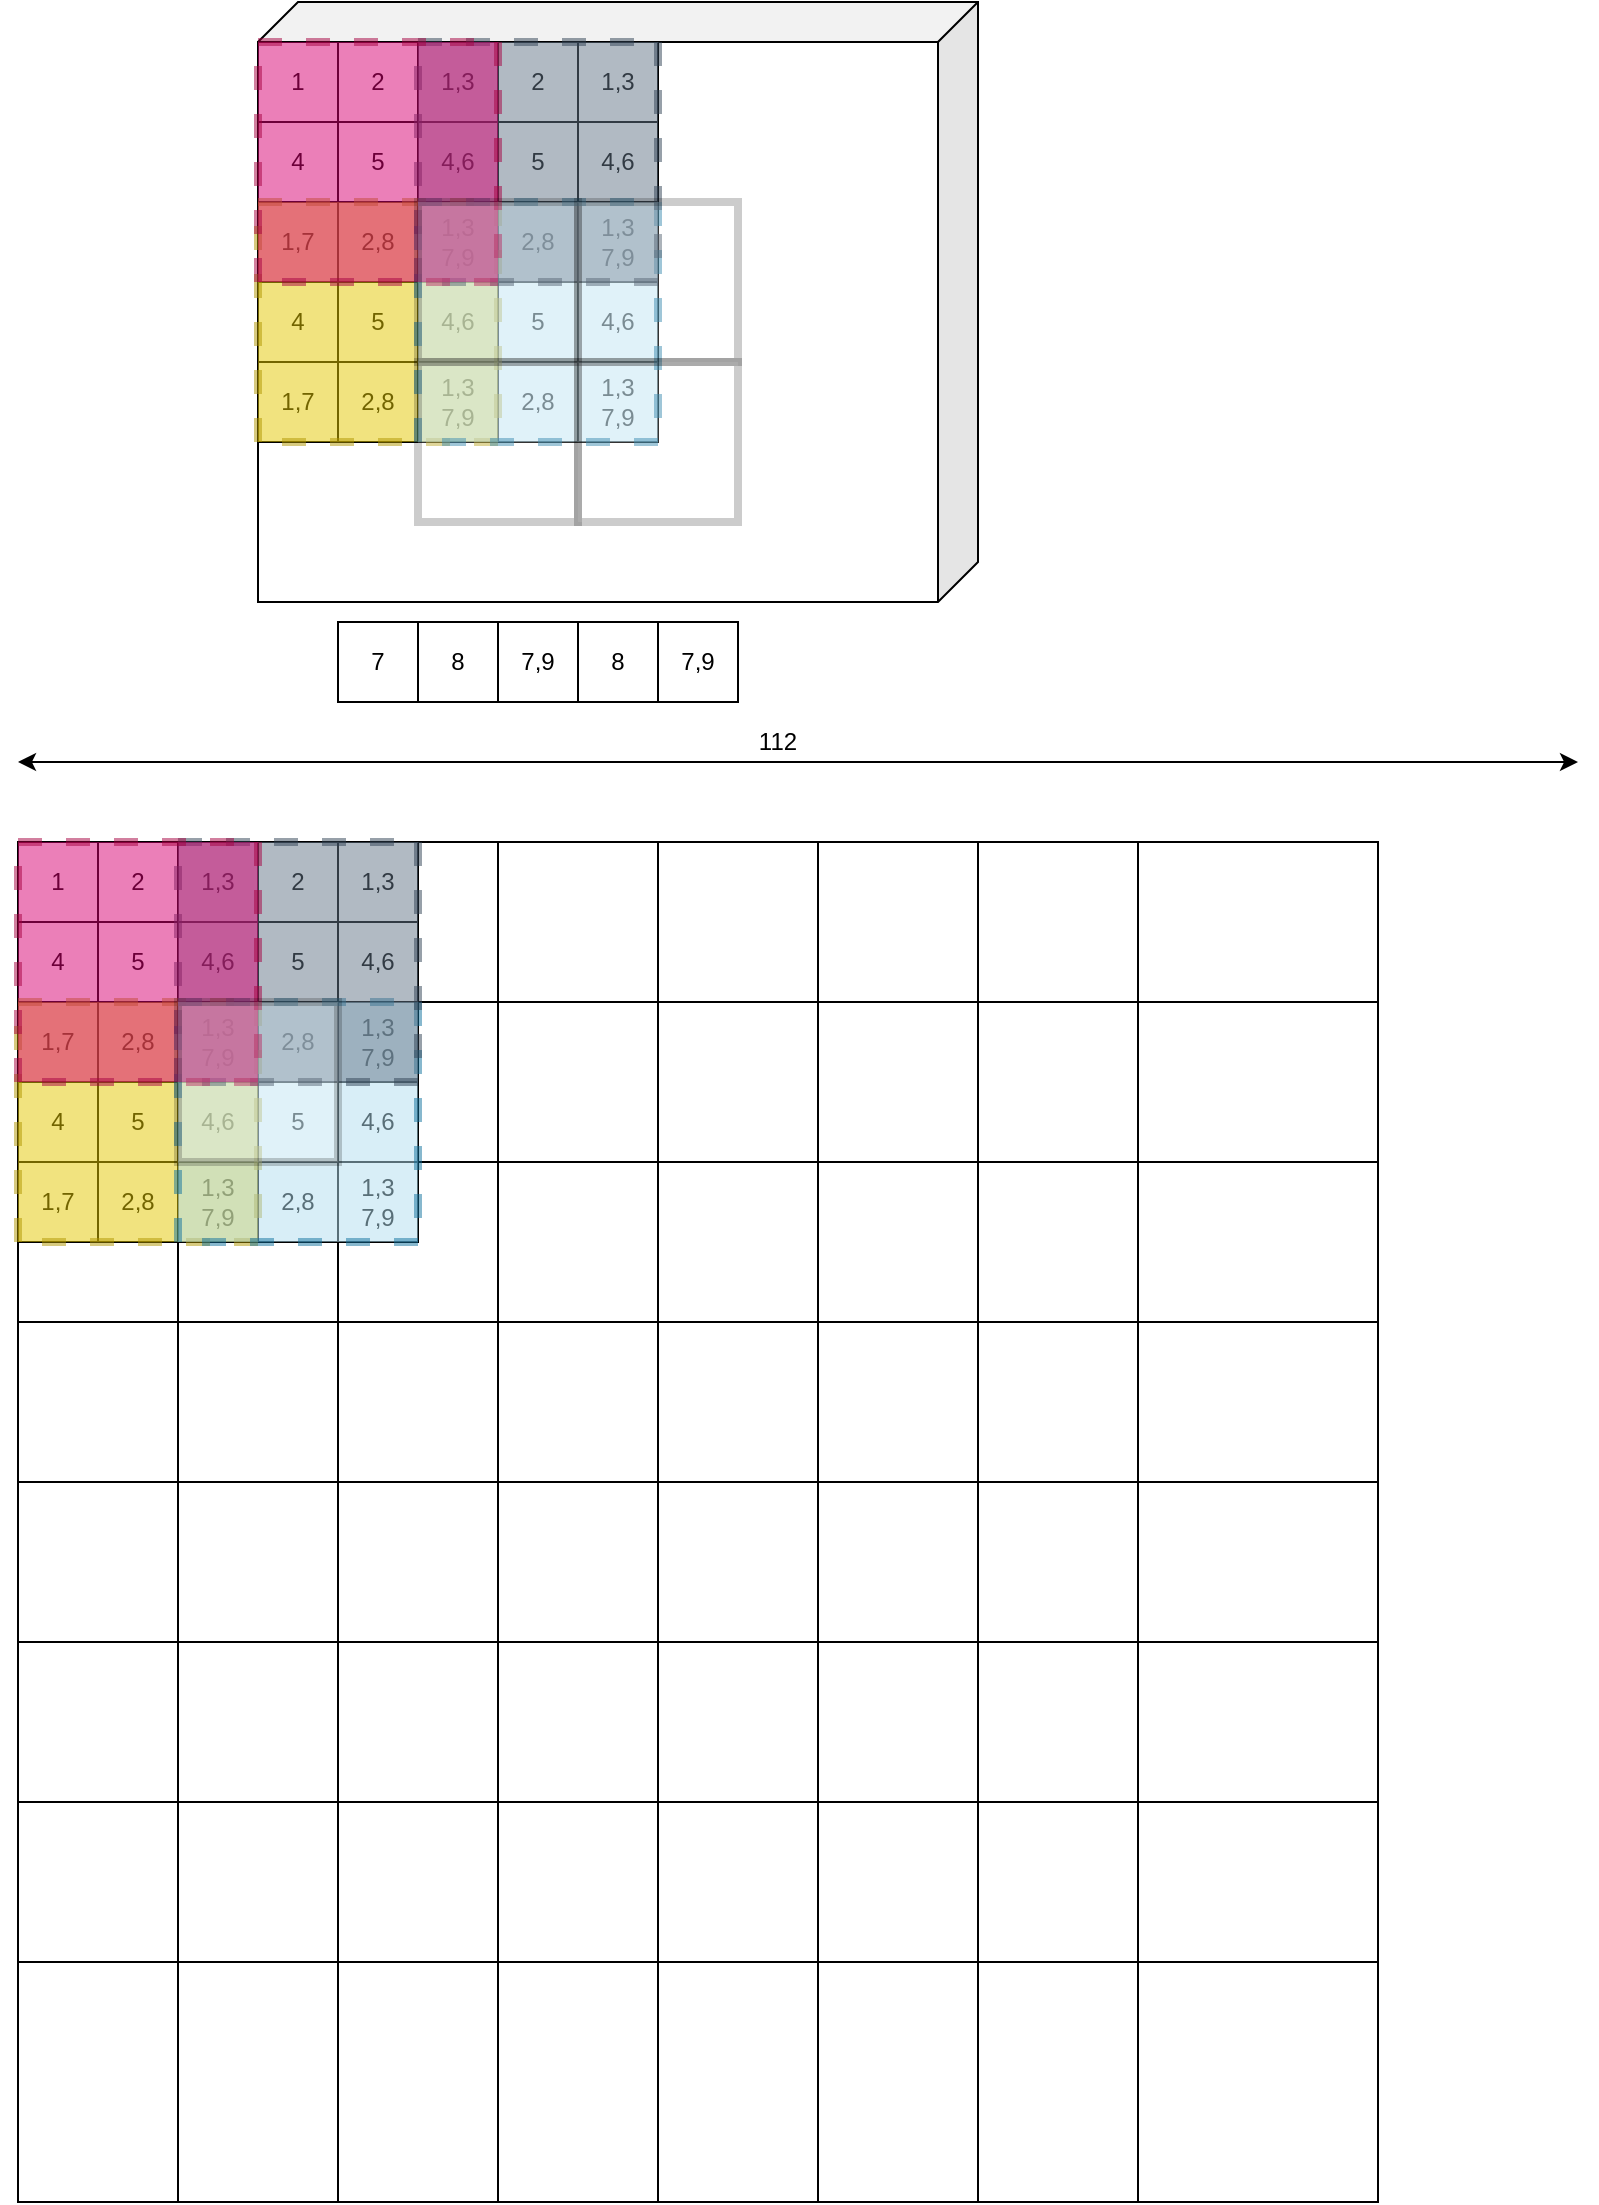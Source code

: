 <mxfile version="12.4.7" type="github">
  <diagram id="4Bg3nB_NJ9jzZYIkfYmB" name="Page-1">
    <mxGraphModel dx="1384" dy="780" grid="1" gridSize="10" guides="1" tooltips="1" connect="1" arrows="1" fold="1" page="1" pageScale="1" pageWidth="827" pageHeight="1169" math="0" shadow="0">
      <root>
        <mxCell id="0"/>
        <mxCell id="1" parent="0"/>
        <mxCell id="h2TnwL6wdunBg8L8NeZG-2" value="" style="shape=cube;whiteSpace=wrap;html=1;boundedLbl=1;backgroundOutline=1;darkOpacity=0.05;darkOpacity2=0.1;flipV=0;flipH=1;" parent="1" vertex="1">
          <mxGeometry x="160" y="100" width="360" height="300" as="geometry"/>
        </mxCell>
        <mxCell id="h2TnwL6wdunBg8L8NeZG-3" value="1" style="rounded=0;whiteSpace=wrap;html=1;" parent="1" vertex="1">
          <mxGeometry x="160" y="120" width="40" height="40" as="geometry"/>
        </mxCell>
        <mxCell id="h2TnwL6wdunBg8L8NeZG-5" value="1,3" style="rounded=0;whiteSpace=wrap;html=1;" parent="1" vertex="1">
          <mxGeometry x="240" y="120" width="40" height="40" as="geometry"/>
        </mxCell>
        <mxCell id="h2TnwL6wdunBg8L8NeZG-9" value="1,3" style="rounded=0;whiteSpace=wrap;html=1;" parent="1" vertex="1">
          <mxGeometry x="320" y="120" width="40" height="40" as="geometry"/>
        </mxCell>
        <mxCell id="h2TnwL6wdunBg8L8NeZG-10" value="1,7" style="rounded=0;whiteSpace=wrap;html=1;" parent="1" vertex="1">
          <mxGeometry x="160" y="200" width="40" height="40" as="geometry"/>
        </mxCell>
        <mxCell id="h2TnwL6wdunBg8L8NeZG-11" value="2,8" style="rounded=0;whiteSpace=wrap;html=1;" parent="1" vertex="1">
          <mxGeometry x="200" y="200" width="40" height="40" as="geometry"/>
        </mxCell>
        <mxCell id="h2TnwL6wdunBg8L8NeZG-12" value="1,3&lt;br&gt;7,9" style="rounded=0;whiteSpace=wrap;html=1;" parent="1" vertex="1">
          <mxGeometry x="240" y="200" width="40" height="40" as="geometry"/>
        </mxCell>
        <mxCell id="h2TnwL6wdunBg8L8NeZG-13" value="2,8" style="rounded=0;whiteSpace=wrap;html=1;" parent="1" vertex="1">
          <mxGeometry x="280" y="200" width="40" height="40" as="geometry"/>
        </mxCell>
        <mxCell id="h2TnwL6wdunBg8L8NeZG-14" value="1,3&lt;br&gt;7,9" style="rounded=0;whiteSpace=wrap;html=1;" parent="1" vertex="1">
          <mxGeometry x="320" y="200" width="40" height="40" as="geometry"/>
        </mxCell>
        <mxCell id="h2TnwL6wdunBg8L8NeZG-15" value="4" style="rounded=0;whiteSpace=wrap;html=1;" parent="1" vertex="1">
          <mxGeometry x="160" y="240" width="40" height="40" as="geometry"/>
        </mxCell>
        <mxCell id="h2TnwL6wdunBg8L8NeZG-16" value="5" style="rounded=0;whiteSpace=wrap;html=1;" parent="1" vertex="1">
          <mxGeometry x="200" y="240" width="40" height="40" as="geometry"/>
        </mxCell>
        <mxCell id="h2TnwL6wdunBg8L8NeZG-17" value="4,6" style="rounded=0;whiteSpace=wrap;html=1;" parent="1" vertex="1">
          <mxGeometry x="240" y="240" width="40" height="40" as="geometry"/>
        </mxCell>
        <mxCell id="h2TnwL6wdunBg8L8NeZG-18" value="5" style="rounded=0;whiteSpace=wrap;html=1;" parent="1" vertex="1">
          <mxGeometry x="280" y="240" width="40" height="40" as="geometry"/>
        </mxCell>
        <mxCell id="h2TnwL6wdunBg8L8NeZG-19" value="4,6" style="rounded=0;whiteSpace=wrap;html=1;" parent="1" vertex="1">
          <mxGeometry x="320" y="240" width="40" height="40" as="geometry"/>
        </mxCell>
        <mxCell id="h2TnwL6wdunBg8L8NeZG-20" value="1,7" style="rounded=0;whiteSpace=wrap;html=1;" parent="1" vertex="1">
          <mxGeometry x="160" y="280" width="40" height="40" as="geometry"/>
        </mxCell>
        <mxCell id="h2TnwL6wdunBg8L8NeZG-21" value="2,8" style="rounded=0;whiteSpace=wrap;html=1;" parent="1" vertex="1">
          <mxGeometry x="200" y="280" width="40" height="40" as="geometry"/>
        </mxCell>
        <mxCell id="h2TnwL6wdunBg8L8NeZG-22" value="1,3&lt;br&gt;7,9" style="rounded=0;whiteSpace=wrap;html=1;" parent="1" vertex="1">
          <mxGeometry x="240" y="280" width="40" height="40" as="geometry"/>
        </mxCell>
        <mxCell id="h2TnwL6wdunBg8L8NeZG-23" value="2,8" style="rounded=0;whiteSpace=wrap;html=1;" parent="1" vertex="1">
          <mxGeometry x="280" y="280" width="40" height="40" as="geometry"/>
        </mxCell>
        <mxCell id="h2TnwL6wdunBg8L8NeZG-24" value="1,3&lt;br&gt;7,9" style="rounded=0;whiteSpace=wrap;html=1;" parent="1" vertex="1">
          <mxGeometry x="320" y="280" width="40" height="40" as="geometry"/>
        </mxCell>
        <mxCell id="h2TnwL6wdunBg8L8NeZG-25" value="4" style="rounded=0;whiteSpace=wrap;html=1;" parent="1" vertex="1">
          <mxGeometry x="160" y="160" width="40" height="40" as="geometry"/>
        </mxCell>
        <mxCell id="h2TnwL6wdunBg8L8NeZG-26" value="5" style="rounded=0;whiteSpace=wrap;html=1;" parent="1" vertex="1">
          <mxGeometry x="200" y="160" width="40" height="40" as="geometry"/>
        </mxCell>
        <mxCell id="h2TnwL6wdunBg8L8NeZG-27" value="4,6" style="rounded=0;whiteSpace=wrap;html=1;" parent="1" vertex="1">
          <mxGeometry x="240" y="160" width="40" height="40" as="geometry"/>
        </mxCell>
        <mxCell id="h2TnwL6wdunBg8L8NeZG-28" value="5" style="rounded=0;whiteSpace=wrap;html=1;" parent="1" vertex="1">
          <mxGeometry x="280" y="160" width="40" height="40" as="geometry"/>
        </mxCell>
        <mxCell id="h2TnwL6wdunBg8L8NeZG-29" value="4,6" style="rounded=0;whiteSpace=wrap;html=1;" parent="1" vertex="1">
          <mxGeometry x="320" y="160" width="40" height="40" as="geometry"/>
        </mxCell>
        <mxCell id="h2TnwL6wdunBg8L8NeZG-30" value="2" style="rounded=0;whiteSpace=wrap;html=1;" parent="1" vertex="1">
          <mxGeometry x="200" y="120" width="40" height="40" as="geometry"/>
        </mxCell>
        <mxCell id="h2TnwL6wdunBg8L8NeZG-31" value="2" style="rounded=0;whiteSpace=wrap;html=1;" parent="1" vertex="1">
          <mxGeometry x="280" y="120" width="40" height="40" as="geometry"/>
        </mxCell>
        <mxCell id="h2TnwL6wdunBg8L8NeZG-32" value="" style="whiteSpace=wrap;html=1;aspect=fixed;fillColor=#e3c800;strokeColor=#B09500;opacity=50;fontColor=#ffffff;strokeWidth=4;dashed=1;" parent="1" vertex="1">
          <mxGeometry x="160" y="200" width="120" height="120" as="geometry"/>
        </mxCell>
        <mxCell id="h2TnwL6wdunBg8L8NeZG-33" value="" style="whiteSpace=wrap;html=1;aspect=fixed;fillColor=#b1ddf0;opacity=50;strokeColor=#10739e;strokeWidth=4;dashed=1;" parent="1" vertex="1">
          <mxGeometry x="240" y="200" width="120" height="120" as="geometry"/>
        </mxCell>
        <mxCell id="h2TnwL6wdunBg8L8NeZG-34" value="" style="whiteSpace=wrap;html=1;aspect=fixed;opacity=50;fillColor=#647687;strokeColor=#314354;fontColor=#ffffff;strokeWidth=4;dashed=1;" parent="1" vertex="1">
          <mxGeometry x="240" y="120" width="120" height="120" as="geometry"/>
        </mxCell>
        <mxCell id="h2TnwL6wdunBg8L8NeZG-35" value="" style="whiteSpace=wrap;html=1;aspect=fixed;fillColor=#d80073;strokeColor=#A50040;opacity=50;fontColor=#ffffff;strokeWidth=4;dashed=1;" parent="1" vertex="1">
          <mxGeometry x="160" y="120" width="120" height="120" as="geometry"/>
        </mxCell>
        <mxCell id="h2TnwL6wdunBg8L8NeZG-36" value="" style="whiteSpace=wrap;html=1;aspect=fixed;strokeWidth=4;opacity=20;" parent="1" vertex="1">
          <mxGeometry x="240" y="200" width="80" height="80" as="geometry"/>
        </mxCell>
        <mxCell id="h2TnwL6wdunBg8L8NeZG-37" value="" style="whiteSpace=wrap;html=1;aspect=fixed;strokeWidth=4;opacity=20;" parent="1" vertex="1">
          <mxGeometry x="320" y="200" width="80" height="80" as="geometry"/>
        </mxCell>
        <mxCell id="h2TnwL6wdunBg8L8NeZG-38" value="" style="whiteSpace=wrap;html=1;aspect=fixed;strokeWidth=4;opacity=20;" parent="1" vertex="1">
          <mxGeometry x="240" y="280" width="80" height="80" as="geometry"/>
        </mxCell>
        <mxCell id="h2TnwL6wdunBg8L8NeZG-39" value="" style="whiteSpace=wrap;html=1;aspect=fixed;strokeWidth=4;opacity=20;" parent="1" vertex="1">
          <mxGeometry x="320" y="280" width="80" height="80" as="geometry"/>
        </mxCell>
        <mxCell id="aqXZllruIKehOKlHBljq-1" value="7" style="whiteSpace=wrap;html=1;aspect=fixed;" vertex="1" parent="1">
          <mxGeometry x="200" y="410" width="40" height="40" as="geometry"/>
        </mxCell>
        <mxCell id="aqXZllruIKehOKlHBljq-3" value="8" style="whiteSpace=wrap;html=1;aspect=fixed;" vertex="1" parent="1">
          <mxGeometry x="240" y="410" width="40" height="40" as="geometry"/>
        </mxCell>
        <mxCell id="aqXZllruIKehOKlHBljq-4" value="7,9" style="whiteSpace=wrap;html=1;aspect=fixed;" vertex="1" parent="1">
          <mxGeometry x="280" y="410" width="40" height="40" as="geometry"/>
        </mxCell>
        <mxCell id="aqXZllruIKehOKlHBljq-5" value="8" style="whiteSpace=wrap;html=1;aspect=fixed;" vertex="1" parent="1">
          <mxGeometry x="320" y="410" width="40" height="40" as="geometry"/>
        </mxCell>
        <mxCell id="aqXZllruIKehOKlHBljq-6" value="7,9" style="whiteSpace=wrap;html=1;aspect=fixed;" vertex="1" parent="1">
          <mxGeometry x="360" y="410" width="40" height="40" as="geometry"/>
        </mxCell>
        <mxCell id="aqXZllruIKehOKlHBljq-8" value="" style="whiteSpace=wrap;html=1;aspect=fixed;" vertex="1" parent="1">
          <mxGeometry x="40" y="520" width="120" height="120" as="geometry"/>
        </mxCell>
        <mxCell id="aqXZllruIKehOKlHBljq-9" value="" style="whiteSpace=wrap;html=1;aspect=fixed;" vertex="1" parent="1">
          <mxGeometry x="120" y="520" width="120" height="120" as="geometry"/>
        </mxCell>
        <mxCell id="aqXZllruIKehOKlHBljq-10" value="" style="whiteSpace=wrap;html=1;aspect=fixed;" vertex="1" parent="1">
          <mxGeometry x="200" y="520" width="120" height="120" as="geometry"/>
        </mxCell>
        <mxCell id="aqXZllruIKehOKlHBljq-11" value="" style="whiteSpace=wrap;html=1;aspect=fixed;" vertex="1" parent="1">
          <mxGeometry x="280" y="520" width="120" height="120" as="geometry"/>
        </mxCell>
        <mxCell id="aqXZllruIKehOKlHBljq-12" value="" style="whiteSpace=wrap;html=1;aspect=fixed;" vertex="1" parent="1">
          <mxGeometry x="360" y="520" width="120" height="120" as="geometry"/>
        </mxCell>
        <mxCell id="aqXZllruIKehOKlHBljq-13" value="" style="whiteSpace=wrap;html=1;aspect=fixed;" vertex="1" parent="1">
          <mxGeometry x="440" y="520" width="120" height="120" as="geometry"/>
        </mxCell>
        <mxCell id="aqXZllruIKehOKlHBljq-14" value="" style="whiteSpace=wrap;html=1;aspect=fixed;" vertex="1" parent="1">
          <mxGeometry x="520" y="520" width="120" height="120" as="geometry"/>
        </mxCell>
        <mxCell id="aqXZllruIKehOKlHBljq-15" value="" style="whiteSpace=wrap;html=1;aspect=fixed;" vertex="1" parent="1">
          <mxGeometry x="600" y="520" width="120" height="120" as="geometry"/>
        </mxCell>
        <mxCell id="aqXZllruIKehOKlHBljq-16" value="" style="whiteSpace=wrap;html=1;aspect=fixed;" vertex="1" parent="1">
          <mxGeometry x="40" y="600" width="120" height="120" as="geometry"/>
        </mxCell>
        <mxCell id="aqXZllruIKehOKlHBljq-17" value="" style="whiteSpace=wrap;html=1;aspect=fixed;" vertex="1" parent="1">
          <mxGeometry x="120" y="600" width="120" height="120" as="geometry"/>
        </mxCell>
        <mxCell id="aqXZllruIKehOKlHBljq-18" value="" style="whiteSpace=wrap;html=1;aspect=fixed;" vertex="1" parent="1">
          <mxGeometry x="200" y="600" width="120" height="120" as="geometry"/>
        </mxCell>
        <mxCell id="aqXZllruIKehOKlHBljq-19" value="" style="whiteSpace=wrap;html=1;aspect=fixed;" vertex="1" parent="1">
          <mxGeometry x="280" y="600" width="120" height="120" as="geometry"/>
        </mxCell>
        <mxCell id="aqXZllruIKehOKlHBljq-20" value="" style="whiteSpace=wrap;html=1;aspect=fixed;" vertex="1" parent="1">
          <mxGeometry x="360" y="600" width="120" height="120" as="geometry"/>
        </mxCell>
        <mxCell id="aqXZllruIKehOKlHBljq-21" value="" style="whiteSpace=wrap;html=1;aspect=fixed;" vertex="1" parent="1">
          <mxGeometry x="440" y="600" width="120" height="120" as="geometry"/>
        </mxCell>
        <mxCell id="aqXZllruIKehOKlHBljq-22" value="" style="whiteSpace=wrap;html=1;aspect=fixed;" vertex="1" parent="1">
          <mxGeometry x="520" y="600" width="120" height="120" as="geometry"/>
        </mxCell>
        <mxCell id="aqXZllruIKehOKlHBljq-23" value="" style="whiteSpace=wrap;html=1;aspect=fixed;" vertex="1" parent="1">
          <mxGeometry x="600" y="600" width="120" height="120" as="geometry"/>
        </mxCell>
        <mxCell id="aqXZllruIKehOKlHBljq-24" value="" style="whiteSpace=wrap;html=1;aspect=fixed;" vertex="1" parent="1">
          <mxGeometry x="40" y="680" width="120" height="120" as="geometry"/>
        </mxCell>
        <mxCell id="aqXZllruIKehOKlHBljq-25" value="" style="whiteSpace=wrap;html=1;aspect=fixed;" vertex="1" parent="1">
          <mxGeometry x="120" y="680" width="120" height="120" as="geometry"/>
        </mxCell>
        <mxCell id="aqXZllruIKehOKlHBljq-26" value="" style="whiteSpace=wrap;html=1;aspect=fixed;" vertex="1" parent="1">
          <mxGeometry x="200" y="680" width="120" height="120" as="geometry"/>
        </mxCell>
        <mxCell id="aqXZllruIKehOKlHBljq-27" value="" style="whiteSpace=wrap;html=1;aspect=fixed;" vertex="1" parent="1">
          <mxGeometry x="280" y="680" width="120" height="120" as="geometry"/>
        </mxCell>
        <mxCell id="aqXZllruIKehOKlHBljq-28" value="" style="whiteSpace=wrap;html=1;aspect=fixed;" vertex="1" parent="1">
          <mxGeometry x="360" y="680" width="120" height="120" as="geometry"/>
        </mxCell>
        <mxCell id="aqXZllruIKehOKlHBljq-29" value="" style="whiteSpace=wrap;html=1;aspect=fixed;" vertex="1" parent="1">
          <mxGeometry x="440" y="680" width="120" height="120" as="geometry"/>
        </mxCell>
        <mxCell id="aqXZllruIKehOKlHBljq-30" value="" style="whiteSpace=wrap;html=1;aspect=fixed;" vertex="1" parent="1">
          <mxGeometry x="520" y="680" width="120" height="120" as="geometry"/>
        </mxCell>
        <mxCell id="aqXZllruIKehOKlHBljq-31" value="" style="whiteSpace=wrap;html=1;aspect=fixed;" vertex="1" parent="1">
          <mxGeometry x="600" y="680" width="120" height="120" as="geometry"/>
        </mxCell>
        <mxCell id="aqXZllruIKehOKlHBljq-32" value="" style="whiteSpace=wrap;html=1;aspect=fixed;" vertex="1" parent="1">
          <mxGeometry x="40" y="760" width="120" height="120" as="geometry"/>
        </mxCell>
        <mxCell id="aqXZllruIKehOKlHBljq-33" value="" style="whiteSpace=wrap;html=1;aspect=fixed;" vertex="1" parent="1">
          <mxGeometry x="120" y="760" width="120" height="120" as="geometry"/>
        </mxCell>
        <mxCell id="aqXZllruIKehOKlHBljq-34" value="" style="whiteSpace=wrap;html=1;aspect=fixed;" vertex="1" parent="1">
          <mxGeometry x="200" y="760" width="120" height="120" as="geometry"/>
        </mxCell>
        <mxCell id="aqXZllruIKehOKlHBljq-35" value="" style="whiteSpace=wrap;html=1;aspect=fixed;" vertex="1" parent="1">
          <mxGeometry x="280" y="760" width="120" height="120" as="geometry"/>
        </mxCell>
        <mxCell id="aqXZllruIKehOKlHBljq-36" value="" style="whiteSpace=wrap;html=1;aspect=fixed;" vertex="1" parent="1">
          <mxGeometry x="360" y="760" width="120" height="120" as="geometry"/>
        </mxCell>
        <mxCell id="aqXZllruIKehOKlHBljq-37" value="" style="whiteSpace=wrap;html=1;aspect=fixed;" vertex="1" parent="1">
          <mxGeometry x="440" y="760" width="120" height="120" as="geometry"/>
        </mxCell>
        <mxCell id="aqXZllruIKehOKlHBljq-38" value="" style="whiteSpace=wrap;html=1;aspect=fixed;" vertex="1" parent="1">
          <mxGeometry x="520" y="760" width="120" height="120" as="geometry"/>
        </mxCell>
        <mxCell id="aqXZllruIKehOKlHBljq-39" value="" style="whiteSpace=wrap;html=1;aspect=fixed;" vertex="1" parent="1">
          <mxGeometry x="600" y="760" width="120" height="120" as="geometry"/>
        </mxCell>
        <mxCell id="aqXZllruIKehOKlHBljq-40" value="" style="whiteSpace=wrap;html=1;aspect=fixed;" vertex="1" parent="1">
          <mxGeometry x="40" y="840" width="120" height="120" as="geometry"/>
        </mxCell>
        <mxCell id="aqXZllruIKehOKlHBljq-41" value="" style="whiteSpace=wrap;html=1;aspect=fixed;" vertex="1" parent="1">
          <mxGeometry x="120" y="840" width="120" height="120" as="geometry"/>
        </mxCell>
        <mxCell id="aqXZllruIKehOKlHBljq-42" value="" style="whiteSpace=wrap;html=1;aspect=fixed;" vertex="1" parent="1">
          <mxGeometry x="200" y="840" width="120" height="120" as="geometry"/>
        </mxCell>
        <mxCell id="aqXZllruIKehOKlHBljq-43" value="" style="whiteSpace=wrap;html=1;aspect=fixed;" vertex="1" parent="1">
          <mxGeometry x="280" y="840" width="120" height="120" as="geometry"/>
        </mxCell>
        <mxCell id="aqXZllruIKehOKlHBljq-44" value="" style="whiteSpace=wrap;html=1;aspect=fixed;" vertex="1" parent="1">
          <mxGeometry x="360" y="840" width="120" height="120" as="geometry"/>
        </mxCell>
        <mxCell id="aqXZllruIKehOKlHBljq-45" value="" style="whiteSpace=wrap;html=1;aspect=fixed;" vertex="1" parent="1">
          <mxGeometry x="440" y="840" width="120" height="120" as="geometry"/>
        </mxCell>
        <mxCell id="aqXZllruIKehOKlHBljq-46" value="" style="whiteSpace=wrap;html=1;aspect=fixed;" vertex="1" parent="1">
          <mxGeometry x="520" y="840" width="120" height="120" as="geometry"/>
        </mxCell>
        <mxCell id="aqXZllruIKehOKlHBljq-47" value="" style="whiteSpace=wrap;html=1;aspect=fixed;" vertex="1" parent="1">
          <mxGeometry x="600" y="840" width="120" height="120" as="geometry"/>
        </mxCell>
        <mxCell id="aqXZllruIKehOKlHBljq-48" value="" style="whiteSpace=wrap;html=1;aspect=fixed;" vertex="1" parent="1">
          <mxGeometry x="40" y="920" width="120" height="120" as="geometry"/>
        </mxCell>
        <mxCell id="aqXZllruIKehOKlHBljq-49" value="" style="whiteSpace=wrap;html=1;aspect=fixed;" vertex="1" parent="1">
          <mxGeometry x="120" y="920" width="120" height="120" as="geometry"/>
        </mxCell>
        <mxCell id="aqXZllruIKehOKlHBljq-50" value="" style="whiteSpace=wrap;html=1;aspect=fixed;" vertex="1" parent="1">
          <mxGeometry x="200" y="920" width="120" height="120" as="geometry"/>
        </mxCell>
        <mxCell id="aqXZllruIKehOKlHBljq-51" value="" style="whiteSpace=wrap;html=1;aspect=fixed;" vertex="1" parent="1">
          <mxGeometry x="280" y="920" width="120" height="120" as="geometry"/>
        </mxCell>
        <mxCell id="aqXZllruIKehOKlHBljq-52" value="" style="whiteSpace=wrap;html=1;aspect=fixed;" vertex="1" parent="1">
          <mxGeometry x="360" y="920" width="120" height="120" as="geometry"/>
        </mxCell>
        <mxCell id="aqXZllruIKehOKlHBljq-53" value="" style="whiteSpace=wrap;html=1;aspect=fixed;" vertex="1" parent="1">
          <mxGeometry x="440" y="920" width="120" height="120" as="geometry"/>
        </mxCell>
        <mxCell id="aqXZllruIKehOKlHBljq-54" value="" style="whiteSpace=wrap;html=1;aspect=fixed;" vertex="1" parent="1">
          <mxGeometry x="520" y="920" width="120" height="120" as="geometry"/>
        </mxCell>
        <mxCell id="aqXZllruIKehOKlHBljq-55" value="" style="whiteSpace=wrap;html=1;aspect=fixed;" vertex="1" parent="1">
          <mxGeometry x="600" y="920" width="120" height="120" as="geometry"/>
        </mxCell>
        <mxCell id="aqXZllruIKehOKlHBljq-56" value="" style="whiteSpace=wrap;html=1;aspect=fixed;" vertex="1" parent="1">
          <mxGeometry x="40" y="1000" width="120" height="120" as="geometry"/>
        </mxCell>
        <mxCell id="aqXZllruIKehOKlHBljq-57" value="" style="whiteSpace=wrap;html=1;aspect=fixed;" vertex="1" parent="1">
          <mxGeometry x="120" y="1000" width="120" height="120" as="geometry"/>
        </mxCell>
        <mxCell id="aqXZllruIKehOKlHBljq-58" value="" style="whiteSpace=wrap;html=1;aspect=fixed;" vertex="1" parent="1">
          <mxGeometry x="200" y="1000" width="120" height="120" as="geometry"/>
        </mxCell>
        <mxCell id="aqXZllruIKehOKlHBljq-59" value="" style="whiteSpace=wrap;html=1;aspect=fixed;" vertex="1" parent="1">
          <mxGeometry x="280" y="1000" width="120" height="120" as="geometry"/>
        </mxCell>
        <mxCell id="aqXZllruIKehOKlHBljq-60" value="" style="whiteSpace=wrap;html=1;aspect=fixed;" vertex="1" parent="1">
          <mxGeometry x="360" y="1000" width="120" height="120" as="geometry"/>
        </mxCell>
        <mxCell id="aqXZllruIKehOKlHBljq-61" value="" style="whiteSpace=wrap;html=1;aspect=fixed;" vertex="1" parent="1">
          <mxGeometry x="440" y="1000" width="120" height="120" as="geometry"/>
        </mxCell>
        <mxCell id="aqXZllruIKehOKlHBljq-62" value="" style="whiteSpace=wrap;html=1;aspect=fixed;" vertex="1" parent="1">
          <mxGeometry x="520" y="1000" width="120" height="120" as="geometry"/>
        </mxCell>
        <mxCell id="aqXZllruIKehOKlHBljq-63" value="" style="whiteSpace=wrap;html=1;aspect=fixed;" vertex="1" parent="1">
          <mxGeometry x="600" y="1000" width="120" height="120" as="geometry"/>
        </mxCell>
        <mxCell id="aqXZllruIKehOKlHBljq-64" value="" style="whiteSpace=wrap;html=1;aspect=fixed;" vertex="1" parent="1">
          <mxGeometry x="40" y="1080" width="120" height="120" as="geometry"/>
        </mxCell>
        <mxCell id="aqXZllruIKehOKlHBljq-65" value="" style="whiteSpace=wrap;html=1;aspect=fixed;" vertex="1" parent="1">
          <mxGeometry x="120" y="1080" width="120" height="120" as="geometry"/>
        </mxCell>
        <mxCell id="aqXZllruIKehOKlHBljq-66" value="" style="whiteSpace=wrap;html=1;aspect=fixed;" vertex="1" parent="1">
          <mxGeometry x="200" y="1080" width="120" height="120" as="geometry"/>
        </mxCell>
        <mxCell id="aqXZllruIKehOKlHBljq-67" value="" style="whiteSpace=wrap;html=1;aspect=fixed;" vertex="1" parent="1">
          <mxGeometry x="280" y="1080" width="120" height="120" as="geometry"/>
        </mxCell>
        <mxCell id="aqXZllruIKehOKlHBljq-68" value="" style="whiteSpace=wrap;html=1;aspect=fixed;" vertex="1" parent="1">
          <mxGeometry x="360" y="1080" width="120" height="120" as="geometry"/>
        </mxCell>
        <mxCell id="aqXZllruIKehOKlHBljq-69" value="" style="whiteSpace=wrap;html=1;aspect=fixed;" vertex="1" parent="1">
          <mxGeometry x="440" y="1080" width="120" height="120" as="geometry"/>
        </mxCell>
        <mxCell id="aqXZllruIKehOKlHBljq-70" value="" style="whiteSpace=wrap;html=1;aspect=fixed;" vertex="1" parent="1">
          <mxGeometry x="520" y="1080" width="120" height="120" as="geometry"/>
        </mxCell>
        <mxCell id="aqXZllruIKehOKlHBljq-71" value="" style="whiteSpace=wrap;html=1;aspect=fixed;" vertex="1" parent="1">
          <mxGeometry x="600" y="1080" width="120" height="120" as="geometry"/>
        </mxCell>
        <mxCell id="aqXZllruIKehOKlHBljq-72" value="1" style="rounded=0;whiteSpace=wrap;html=1;" vertex="1" parent="1">
          <mxGeometry x="40" y="520" width="40" height="40" as="geometry"/>
        </mxCell>
        <mxCell id="aqXZllruIKehOKlHBljq-73" value="1,3" style="rounded=0;whiteSpace=wrap;html=1;" vertex="1" parent="1">
          <mxGeometry x="120" y="520" width="40" height="40" as="geometry"/>
        </mxCell>
        <mxCell id="aqXZllruIKehOKlHBljq-74" value="1,3" style="rounded=0;whiteSpace=wrap;html=1;" vertex="1" parent="1">
          <mxGeometry x="200" y="520" width="40" height="40" as="geometry"/>
        </mxCell>
        <mxCell id="aqXZllruIKehOKlHBljq-75" value="1,7" style="rounded=0;whiteSpace=wrap;html=1;" vertex="1" parent="1">
          <mxGeometry x="40" y="600" width="40" height="40" as="geometry"/>
        </mxCell>
        <mxCell id="aqXZllruIKehOKlHBljq-76" value="2,8" style="rounded=0;whiteSpace=wrap;html=1;" vertex="1" parent="1">
          <mxGeometry x="80" y="600" width="40" height="40" as="geometry"/>
        </mxCell>
        <mxCell id="aqXZllruIKehOKlHBljq-77" value="1,3&lt;br&gt;7,9" style="rounded=0;whiteSpace=wrap;html=1;" vertex="1" parent="1">
          <mxGeometry x="120" y="600" width="40" height="40" as="geometry"/>
        </mxCell>
        <mxCell id="aqXZllruIKehOKlHBljq-78" value="2,8" style="rounded=0;whiteSpace=wrap;html=1;" vertex="1" parent="1">
          <mxGeometry x="160" y="600" width="40" height="40" as="geometry"/>
        </mxCell>
        <mxCell id="aqXZllruIKehOKlHBljq-79" value="1,3&lt;br&gt;7,9" style="rounded=0;whiteSpace=wrap;html=1;" vertex="1" parent="1">
          <mxGeometry x="200" y="600" width="40" height="40" as="geometry"/>
        </mxCell>
        <mxCell id="aqXZllruIKehOKlHBljq-80" value="4" style="rounded=0;whiteSpace=wrap;html=1;" vertex="1" parent="1">
          <mxGeometry x="40" y="640" width="40" height="40" as="geometry"/>
        </mxCell>
        <mxCell id="aqXZllruIKehOKlHBljq-81" value="5" style="rounded=0;whiteSpace=wrap;html=1;" vertex="1" parent="1">
          <mxGeometry x="80" y="640" width="40" height="40" as="geometry"/>
        </mxCell>
        <mxCell id="aqXZllruIKehOKlHBljq-82" value="4,6" style="rounded=0;whiteSpace=wrap;html=1;" vertex="1" parent="1">
          <mxGeometry x="120" y="640" width="40" height="40" as="geometry"/>
        </mxCell>
        <mxCell id="aqXZllruIKehOKlHBljq-83" value="5" style="rounded=0;whiteSpace=wrap;html=1;" vertex="1" parent="1">
          <mxGeometry x="160" y="640" width="40" height="40" as="geometry"/>
        </mxCell>
        <mxCell id="aqXZllruIKehOKlHBljq-84" value="4,6" style="rounded=0;whiteSpace=wrap;html=1;" vertex="1" parent="1">
          <mxGeometry x="200" y="640" width="40" height="40" as="geometry"/>
        </mxCell>
        <mxCell id="aqXZllruIKehOKlHBljq-85" value="1,7" style="rounded=0;whiteSpace=wrap;html=1;" vertex="1" parent="1">
          <mxGeometry x="40" y="680" width="40" height="40" as="geometry"/>
        </mxCell>
        <mxCell id="aqXZllruIKehOKlHBljq-86" value="2,8" style="rounded=0;whiteSpace=wrap;html=1;" vertex="1" parent="1">
          <mxGeometry x="80" y="680" width="40" height="40" as="geometry"/>
        </mxCell>
        <mxCell id="aqXZllruIKehOKlHBljq-87" value="1,3&lt;br&gt;7,9" style="rounded=0;whiteSpace=wrap;html=1;" vertex="1" parent="1">
          <mxGeometry x="120" y="680" width="40" height="40" as="geometry"/>
        </mxCell>
        <mxCell id="aqXZllruIKehOKlHBljq-88" value="2,8" style="rounded=0;whiteSpace=wrap;html=1;" vertex="1" parent="1">
          <mxGeometry x="160" y="680" width="40" height="40" as="geometry"/>
        </mxCell>
        <mxCell id="aqXZllruIKehOKlHBljq-89" value="1,3&lt;br&gt;7,9" style="rounded=0;whiteSpace=wrap;html=1;" vertex="1" parent="1">
          <mxGeometry x="200" y="680" width="40" height="40" as="geometry"/>
        </mxCell>
        <mxCell id="aqXZllruIKehOKlHBljq-90" value="4" style="rounded=0;whiteSpace=wrap;html=1;" vertex="1" parent="1">
          <mxGeometry x="40" y="560" width="40" height="40" as="geometry"/>
        </mxCell>
        <mxCell id="aqXZllruIKehOKlHBljq-91" value="5" style="rounded=0;whiteSpace=wrap;html=1;" vertex="1" parent="1">
          <mxGeometry x="80" y="560" width="40" height="40" as="geometry"/>
        </mxCell>
        <mxCell id="aqXZllruIKehOKlHBljq-92" value="4,6" style="rounded=0;whiteSpace=wrap;html=1;" vertex="1" parent="1">
          <mxGeometry x="120" y="560" width="40" height="40" as="geometry"/>
        </mxCell>
        <mxCell id="aqXZllruIKehOKlHBljq-93" value="5" style="rounded=0;whiteSpace=wrap;html=1;" vertex="1" parent="1">
          <mxGeometry x="160" y="560" width="40" height="40" as="geometry"/>
        </mxCell>
        <mxCell id="aqXZllruIKehOKlHBljq-94" value="4,6" style="rounded=0;whiteSpace=wrap;html=1;" vertex="1" parent="1">
          <mxGeometry x="200" y="560" width="40" height="40" as="geometry"/>
        </mxCell>
        <mxCell id="aqXZllruIKehOKlHBljq-95" value="2" style="rounded=0;whiteSpace=wrap;html=1;" vertex="1" parent="1">
          <mxGeometry x="80" y="520" width="40" height="40" as="geometry"/>
        </mxCell>
        <mxCell id="aqXZllruIKehOKlHBljq-96" value="2" style="rounded=0;whiteSpace=wrap;html=1;" vertex="1" parent="1">
          <mxGeometry x="160" y="520" width="40" height="40" as="geometry"/>
        </mxCell>
        <mxCell id="aqXZllruIKehOKlHBljq-97" value="" style="whiteSpace=wrap;html=1;aspect=fixed;fillColor=#e3c800;strokeColor=#B09500;opacity=50;fontColor=#ffffff;strokeWidth=4;dashed=1;" vertex="1" parent="1">
          <mxGeometry x="40" y="600" width="120" height="120" as="geometry"/>
        </mxCell>
        <mxCell id="aqXZllruIKehOKlHBljq-98" value="" style="whiteSpace=wrap;html=1;aspect=fixed;fillColor=#b1ddf0;opacity=50;strokeColor=#10739e;strokeWidth=4;dashed=1;" vertex="1" parent="1">
          <mxGeometry x="120" y="600" width="120" height="120" as="geometry"/>
        </mxCell>
        <mxCell id="aqXZllruIKehOKlHBljq-99" value="" style="whiteSpace=wrap;html=1;aspect=fixed;opacity=50;fillColor=#647687;strokeColor=#314354;fontColor=#ffffff;strokeWidth=4;dashed=1;" vertex="1" parent="1">
          <mxGeometry x="120" y="520" width="120" height="120" as="geometry"/>
        </mxCell>
        <mxCell id="aqXZllruIKehOKlHBljq-100" value="" style="whiteSpace=wrap;html=1;aspect=fixed;fillColor=#d80073;strokeColor=#A50040;opacity=50;fontColor=#ffffff;strokeWidth=4;dashed=1;" vertex="1" parent="1">
          <mxGeometry x="40" y="520" width="120" height="120" as="geometry"/>
        </mxCell>
        <mxCell id="aqXZllruIKehOKlHBljq-101" value="" style="whiteSpace=wrap;html=1;aspect=fixed;strokeWidth=4;opacity=20;" vertex="1" parent="1">
          <mxGeometry x="120" y="600" width="80" height="80" as="geometry"/>
        </mxCell>
        <mxCell id="aqXZllruIKehOKlHBljq-106" value="" style="endArrow=classic;startArrow=classic;html=1;" edge="1" parent="1">
          <mxGeometry width="50" height="50" relative="1" as="geometry">
            <mxPoint x="820" y="480" as="sourcePoint"/>
            <mxPoint x="40" y="480" as="targetPoint"/>
          </mxGeometry>
        </mxCell>
        <mxCell id="aqXZllruIKehOKlHBljq-107" value="112" style="text;html=1;strokeColor=none;fillColor=none;align=center;verticalAlign=middle;whiteSpace=wrap;rounded=0;dashed=1;" vertex="1" parent="1">
          <mxGeometry x="400" y="460" width="40" height="20" as="geometry"/>
        </mxCell>
      </root>
    </mxGraphModel>
  </diagram>
</mxfile>
